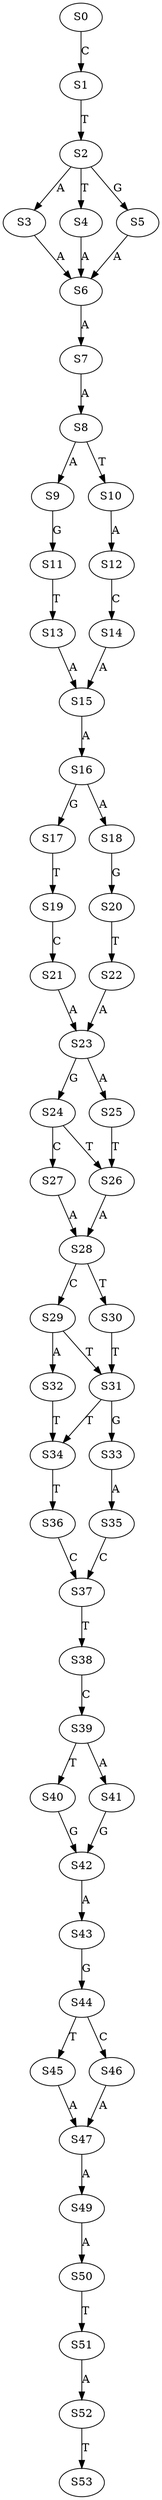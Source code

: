 strict digraph  {
	S0 -> S1 [ label = C ];
	S1 -> S2 [ label = T ];
	S2 -> S3 [ label = A ];
	S2 -> S4 [ label = T ];
	S2 -> S5 [ label = G ];
	S3 -> S6 [ label = A ];
	S4 -> S6 [ label = A ];
	S5 -> S6 [ label = A ];
	S6 -> S7 [ label = A ];
	S7 -> S8 [ label = A ];
	S8 -> S9 [ label = A ];
	S8 -> S10 [ label = T ];
	S9 -> S11 [ label = G ];
	S10 -> S12 [ label = A ];
	S11 -> S13 [ label = T ];
	S12 -> S14 [ label = C ];
	S13 -> S15 [ label = A ];
	S14 -> S15 [ label = A ];
	S15 -> S16 [ label = A ];
	S16 -> S17 [ label = G ];
	S16 -> S18 [ label = A ];
	S17 -> S19 [ label = T ];
	S18 -> S20 [ label = G ];
	S19 -> S21 [ label = C ];
	S20 -> S22 [ label = T ];
	S21 -> S23 [ label = A ];
	S22 -> S23 [ label = A ];
	S23 -> S24 [ label = G ];
	S23 -> S25 [ label = A ];
	S24 -> S26 [ label = T ];
	S24 -> S27 [ label = C ];
	S25 -> S26 [ label = T ];
	S26 -> S28 [ label = A ];
	S27 -> S28 [ label = A ];
	S28 -> S29 [ label = C ];
	S28 -> S30 [ label = T ];
	S29 -> S31 [ label = T ];
	S29 -> S32 [ label = A ];
	S30 -> S31 [ label = T ];
	S31 -> S33 [ label = G ];
	S31 -> S34 [ label = T ];
	S32 -> S34 [ label = T ];
	S33 -> S35 [ label = A ];
	S34 -> S36 [ label = T ];
	S35 -> S37 [ label = C ];
	S36 -> S37 [ label = C ];
	S37 -> S38 [ label = T ];
	S38 -> S39 [ label = C ];
	S39 -> S40 [ label = T ];
	S39 -> S41 [ label = A ];
	S40 -> S42 [ label = G ];
	S41 -> S42 [ label = G ];
	S42 -> S43 [ label = A ];
	S43 -> S44 [ label = G ];
	S44 -> S45 [ label = T ];
	S44 -> S46 [ label = C ];
	S45 -> S47 [ label = A ];
	S46 -> S47 [ label = A ];
	S47 -> S49 [ label = A ];
	S49 -> S50 [ label = A ];
	S50 -> S51 [ label = T ];
	S51 -> S52 [ label = A ];
	S52 -> S53 [ label = T ];
}
